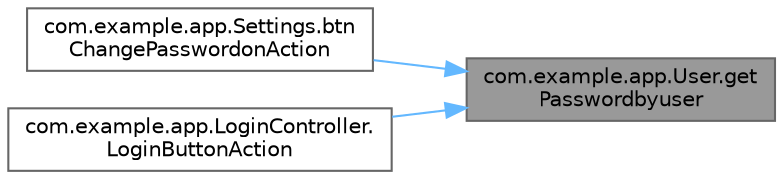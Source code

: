 digraph "com.example.app.User.getPasswordbyuser"
{
 // LATEX_PDF_SIZE
  bgcolor="transparent";
  edge [fontname=Helvetica,fontsize=10,labelfontname=Helvetica,labelfontsize=10];
  node [fontname=Helvetica,fontsize=10,shape=box,height=0.2,width=0.4];
  rankdir="RL";
  Node1 [id="Node000001",label="com.example.app.User.get\lPasswordbyuser",height=0.2,width=0.4,color="gray40", fillcolor="grey60", style="filled", fontcolor="black",tooltip=" "];
  Node1 -> Node2 [id="edge7_Node000001_Node000002",dir="back",color="steelblue1",style="solid",tooltip=" "];
  Node2 [id="Node000002",label="com.example.app.Settings.btn\lChangePasswordonAction",height=0.2,width=0.4,color="grey40", fillcolor="white", style="filled",URL="$classcom_1_1example_1_1app_1_1_settings.html#a325ad7259c2f7fb78f4b5f994f8b29cb",tooltip=" "];
  Node1 -> Node3 [id="edge8_Node000001_Node000003",dir="back",color="steelblue1",style="solid",tooltip=" "];
  Node3 [id="Node000003",label="com.example.app.LoginController.\lLoginButtonAction",height=0.2,width=0.4,color="grey40", fillcolor="white", style="filled",URL="$classcom_1_1example_1_1app_1_1_login_controller.html#a5025d6f33c0598602420ea4bf6cbac1b",tooltip=" "];
}
